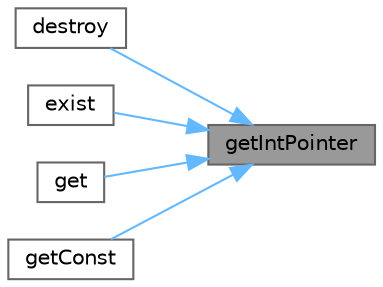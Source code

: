 digraph "getIntPointer"
{
 // LATEX_PDF_SIZE
  bgcolor="transparent";
  edge [fontname=Helvetica,fontsize=10,labelfontname=Helvetica,labelfontsize=10];
  node [fontname=Helvetica,fontsize=10,shape=box,height=0.2,width=0.4];
  rankdir="RL";
  Node1 [id="Node000001",label="getIntPointer",height=0.2,width=0.4,color="gray40", fillcolor="grey60", style="filled", fontcolor="black",tooltip="Convert mxArray to intptr_t."];
  Node1 -> Node2 [id="edge1_Node000001_Node000002",dir="back",color="steelblue1",style="solid",tooltip=" "];
  Node2 [id="Node000002",label="destroy",height=0.2,width=0.4,color="grey40", fillcolor="white", style="filled",URL="$classmexplus_1_1_session.html#a6b81bc46614b269c88c799dcca24d387",tooltip=" "];
  Node1 -> Node3 [id="edge2_Node000001_Node000003",dir="back",color="steelblue1",style="solid",tooltip=" "];
  Node3 [id="Node000003",label="exist",height=0.2,width=0.4,color="grey40", fillcolor="white", style="filled",URL="$classmexplus_1_1_session.html#a79e2abb7d3fdfd5bf209327165950624",tooltip=" "];
  Node1 -> Node4 [id="edge3_Node000001_Node000004",dir="back",color="steelblue1",style="solid",tooltip=" "];
  Node4 [id="Node000004",label="get",height=0.2,width=0.4,color="grey40", fillcolor="white", style="filled",URL="$classmexplus_1_1_session.html#aaba178c1fad6ad22dbe0628b3e1b4158",tooltip=" "];
  Node1 -> Node5 [id="edge4_Node000001_Node000005",dir="back",color="steelblue1",style="solid",tooltip=" "];
  Node5 [id="Node000005",label="getConst",height=0.2,width=0.4,color="grey40", fillcolor="white", style="filled",URL="$classmexplus_1_1_session.html#a5cf5ea57ebee5c76f566527b093050ad",tooltip=" "];
}
